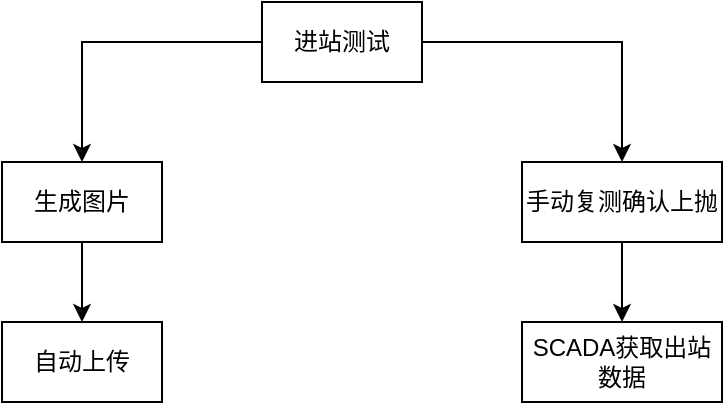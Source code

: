 <mxfile version="16.6.4" type="github">
  <diagram id="lBHBsinlIeqBkN6kxjZl" name="第 1 页">
    <mxGraphModel dx="813" dy="435" grid="1" gridSize="10" guides="1" tooltips="1" connect="1" arrows="1" fold="1" page="1" pageScale="1" pageWidth="827" pageHeight="1169" math="0" shadow="0">
      <root>
        <mxCell id="0" />
        <mxCell id="1" parent="0" />
        <mxCell id="Zoa2lu9JYhYnW4Qx0ocO-6" style="edgeStyle=orthogonalEdgeStyle;rounded=0;orthogonalLoop=1;jettySize=auto;html=1;entryX=0.5;entryY=0;entryDx=0;entryDy=0;" edge="1" parent="1" source="Zoa2lu9JYhYnW4Qx0ocO-1" target="Zoa2lu9JYhYnW4Qx0ocO-2">
          <mxGeometry relative="1" as="geometry" />
        </mxCell>
        <mxCell id="Zoa2lu9JYhYnW4Qx0ocO-8" style="edgeStyle=orthogonalEdgeStyle;rounded=0;orthogonalLoop=1;jettySize=auto;html=1;entryX=0.5;entryY=0;entryDx=0;entryDy=0;" edge="1" parent="1" source="Zoa2lu9JYhYnW4Qx0ocO-1" target="Zoa2lu9JYhYnW4Qx0ocO-3">
          <mxGeometry relative="1" as="geometry" />
        </mxCell>
        <mxCell id="Zoa2lu9JYhYnW4Qx0ocO-1" value="进站测试" style="rounded=0;whiteSpace=wrap;html=1;" vertex="1" parent="1">
          <mxGeometry x="310" y="80" width="80" height="40" as="geometry" />
        </mxCell>
        <mxCell id="Zoa2lu9JYhYnW4Qx0ocO-7" value="" style="edgeStyle=orthogonalEdgeStyle;rounded=0;orthogonalLoop=1;jettySize=auto;html=1;" edge="1" parent="1" source="Zoa2lu9JYhYnW4Qx0ocO-2" target="Zoa2lu9JYhYnW4Qx0ocO-4">
          <mxGeometry relative="1" as="geometry" />
        </mxCell>
        <mxCell id="Zoa2lu9JYhYnW4Qx0ocO-2" value="生成图片" style="rounded=0;whiteSpace=wrap;html=1;" vertex="1" parent="1">
          <mxGeometry x="180" y="160" width="80" height="40" as="geometry" />
        </mxCell>
        <mxCell id="Zoa2lu9JYhYnW4Qx0ocO-9" value="" style="edgeStyle=orthogonalEdgeStyle;rounded=0;orthogonalLoop=1;jettySize=auto;html=1;" edge="1" parent="1" source="Zoa2lu9JYhYnW4Qx0ocO-3" target="Zoa2lu9JYhYnW4Qx0ocO-5">
          <mxGeometry relative="1" as="geometry" />
        </mxCell>
        <mxCell id="Zoa2lu9JYhYnW4Qx0ocO-3" value="手动复测确认上抛" style="rounded=0;whiteSpace=wrap;html=1;" vertex="1" parent="1">
          <mxGeometry x="440" y="160" width="100" height="40" as="geometry" />
        </mxCell>
        <mxCell id="Zoa2lu9JYhYnW4Qx0ocO-4" value="自动上传" style="rounded=0;whiteSpace=wrap;html=1;" vertex="1" parent="1">
          <mxGeometry x="180" y="240" width="80" height="40" as="geometry" />
        </mxCell>
        <mxCell id="Zoa2lu9JYhYnW4Qx0ocO-5" value="SCADA获取出站数据" style="rounded=0;whiteSpace=wrap;html=1;" vertex="1" parent="1">
          <mxGeometry x="440" y="240" width="100" height="40" as="geometry" />
        </mxCell>
      </root>
    </mxGraphModel>
  </diagram>
</mxfile>
